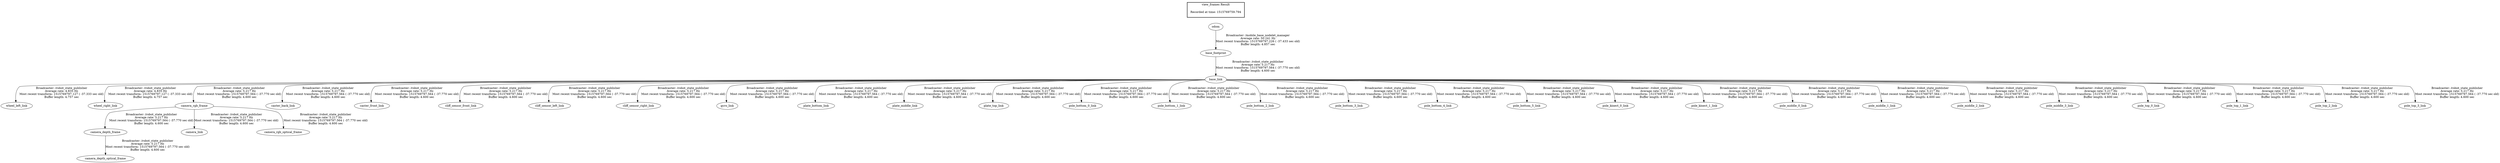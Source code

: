 digraph G {
"odom" -> "base_footprint"[label="Broadcaster: /mobile_base_nodelet_manager\nAverage rate: 50.241 Hz\nMost recent transform: 1515769797.226 ( -37.433 sec old)\nBuffer length: 4.857 sec\n"];
"base_link" -> "wheel_left_link"[label="Broadcaster: /robot_state_publisher\nAverage rate: 4.835 Hz\nMost recent transform: 1515769797.127 ( -37.333 sec old)\nBuffer length: 4.757 sec\n"];
"base_footprint" -> "base_link"[label="Broadcaster: /robot_state_publisher\nAverage rate: 5.217 Hz\nMost recent transform: 1515769797.564 ( -37.770 sec old)\nBuffer length: 4.600 sec\n"];
"base_link" -> "wheel_right_link"[label="Broadcaster: /robot_state_publisher\nAverage rate: 4.835 Hz\nMost recent transform: 1515769797.127 ( -37.333 sec old)\nBuffer length: 4.757 sec\n"];
"camera_rgb_frame" -> "camera_depth_frame"[label="Broadcaster: /robot_state_publisher\nAverage rate: 5.217 Hz\nMost recent transform: 1515769797.564 ( -37.770 sec old)\nBuffer length: 4.600 sec\n"];
"base_link" -> "camera_rgb_frame"[label="Broadcaster: /robot_state_publisher\nAverage rate: 5.217 Hz\nMost recent transform: 1515769797.564 ( -37.770 sec old)\nBuffer length: 4.600 sec\n"];
"camera_depth_frame" -> "camera_depth_optical_frame"[label="Broadcaster: /robot_state_publisher\nAverage rate: 5.217 Hz\nMost recent transform: 1515769797.564 ( -37.770 sec old)\nBuffer length: 4.600 sec\n"];
"camera_rgb_frame" -> "camera_link"[label="Broadcaster: /robot_state_publisher\nAverage rate: 5.217 Hz\nMost recent transform: 1515769797.564 ( -37.770 sec old)\nBuffer length: 4.600 sec\n"];
"camera_rgb_frame" -> "camera_rgb_optical_frame"[label="Broadcaster: /robot_state_publisher\nAverage rate: 5.217 Hz\nMost recent transform: 1515769797.564 ( -37.770 sec old)\nBuffer length: 4.600 sec\n"];
"base_link" -> "caster_back_link"[label="Broadcaster: /robot_state_publisher\nAverage rate: 5.217 Hz\nMost recent transform: 1515769797.564 ( -37.770 sec old)\nBuffer length: 4.600 sec\n"];
"base_link" -> "caster_front_link"[label="Broadcaster: /robot_state_publisher\nAverage rate: 5.217 Hz\nMost recent transform: 1515769797.564 ( -37.770 sec old)\nBuffer length: 4.600 sec\n"];
"base_link" -> "cliff_sensor_front_link"[label="Broadcaster: /robot_state_publisher\nAverage rate: 5.217 Hz\nMost recent transform: 1515769797.564 ( -37.770 sec old)\nBuffer length: 4.600 sec\n"];
"base_link" -> "cliff_sensor_left_link"[label="Broadcaster: /robot_state_publisher\nAverage rate: 5.217 Hz\nMost recent transform: 1515769797.564 ( -37.770 sec old)\nBuffer length: 4.600 sec\n"];
"base_link" -> "cliff_sensor_right_link"[label="Broadcaster: /robot_state_publisher\nAverage rate: 5.217 Hz\nMost recent transform: 1515769797.564 ( -37.770 sec old)\nBuffer length: 4.600 sec\n"];
"base_link" -> "gyro_link"[label="Broadcaster: /robot_state_publisher\nAverage rate: 5.217 Hz\nMost recent transform: 1515769797.564 ( -37.770 sec old)\nBuffer length: 4.600 sec\n"];
"base_link" -> "plate_bottom_link"[label="Broadcaster: /robot_state_publisher\nAverage rate: 5.217 Hz\nMost recent transform: 1515769797.564 ( -37.770 sec old)\nBuffer length: 4.600 sec\n"];
"base_link" -> "plate_middle_link"[label="Broadcaster: /robot_state_publisher\nAverage rate: 5.217 Hz\nMost recent transform: 1515769797.564 ( -37.770 sec old)\nBuffer length: 4.600 sec\n"];
"base_link" -> "plate_top_link"[label="Broadcaster: /robot_state_publisher\nAverage rate: 5.217 Hz\nMost recent transform: 1515769797.564 ( -37.770 sec old)\nBuffer length: 4.600 sec\n"];
"base_link" -> "pole_bottom_0_link"[label="Broadcaster: /robot_state_publisher\nAverage rate: 5.217 Hz\nMost recent transform: 1515769797.564 ( -37.770 sec old)\nBuffer length: 4.600 sec\n"];
"base_link" -> "pole_bottom_1_link"[label="Broadcaster: /robot_state_publisher\nAverage rate: 5.217 Hz\nMost recent transform: 1515769797.564 ( -37.770 sec old)\nBuffer length: 4.600 sec\n"];
"base_link" -> "pole_bottom_2_link"[label="Broadcaster: /robot_state_publisher\nAverage rate: 5.217 Hz\nMost recent transform: 1515769797.564 ( -37.770 sec old)\nBuffer length: 4.600 sec\n"];
"base_link" -> "pole_bottom_3_link"[label="Broadcaster: /robot_state_publisher\nAverage rate: 5.217 Hz\nMost recent transform: 1515769797.564 ( -37.770 sec old)\nBuffer length: 4.600 sec\n"];
"base_link" -> "pole_bottom_4_link"[label="Broadcaster: /robot_state_publisher\nAverage rate: 5.217 Hz\nMost recent transform: 1515769797.564 ( -37.770 sec old)\nBuffer length: 4.600 sec\n"];
"base_link" -> "pole_bottom_5_link"[label="Broadcaster: /robot_state_publisher\nAverage rate: 5.217 Hz\nMost recent transform: 1515769797.564 ( -37.770 sec old)\nBuffer length: 4.600 sec\n"];
"base_link" -> "pole_kinect_0_link"[label="Broadcaster: /robot_state_publisher\nAverage rate: 5.217 Hz\nMost recent transform: 1515769797.564 ( -37.770 sec old)\nBuffer length: 4.600 sec\n"];
"base_link" -> "pole_kinect_1_link"[label="Broadcaster: /robot_state_publisher\nAverage rate: 5.217 Hz\nMost recent transform: 1515769797.564 ( -37.770 sec old)\nBuffer length: 4.600 sec\n"];
"base_link" -> "pole_middle_0_link"[label="Broadcaster: /robot_state_publisher\nAverage rate: 5.217 Hz\nMost recent transform: 1515769797.564 ( -37.770 sec old)\nBuffer length: 4.600 sec\n"];
"base_link" -> "pole_middle_1_link"[label="Broadcaster: /robot_state_publisher\nAverage rate: 5.217 Hz\nMost recent transform: 1515769797.564 ( -37.770 sec old)\nBuffer length: 4.600 sec\n"];
"base_link" -> "pole_middle_2_link"[label="Broadcaster: /robot_state_publisher\nAverage rate: 5.217 Hz\nMost recent transform: 1515769797.564 ( -37.770 sec old)\nBuffer length: 4.600 sec\n"];
"base_link" -> "pole_middle_3_link"[label="Broadcaster: /robot_state_publisher\nAverage rate: 5.217 Hz\nMost recent transform: 1515769797.564 ( -37.770 sec old)\nBuffer length: 4.600 sec\n"];
"base_link" -> "pole_top_0_link"[label="Broadcaster: /robot_state_publisher\nAverage rate: 5.217 Hz\nMost recent transform: 1515769797.564 ( -37.770 sec old)\nBuffer length: 4.600 sec\n"];
"base_link" -> "pole_top_1_link"[label="Broadcaster: /robot_state_publisher\nAverage rate: 5.217 Hz\nMost recent transform: 1515769797.564 ( -37.770 sec old)\nBuffer length: 4.600 sec\n"];
"base_link" -> "pole_top_2_link"[label="Broadcaster: /robot_state_publisher\nAverage rate: 5.217 Hz\nMost recent transform: 1515769797.564 ( -37.770 sec old)\nBuffer length: 4.600 sec\n"];
"base_link" -> "pole_top_3_link"[label="Broadcaster: /robot_state_publisher\nAverage rate: 5.217 Hz\nMost recent transform: 1515769797.564 ( -37.770 sec old)\nBuffer length: 4.600 sec\n"];
edge [style=invis];
 subgraph cluster_legend { style=bold; color=black; label ="view_frames Result";
"Recorded at time: 1515769759.794"[ shape=plaintext ] ;
 }->"odom";
}